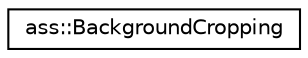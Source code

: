 digraph "Graphical Class Hierarchy"
{
 // LATEX_PDF_SIZE
  edge [fontname="Helvetica",fontsize="10",labelfontname="Helvetica",labelfontsize="10"];
  node [fontname="Helvetica",fontsize="10",shape=record];
  rankdir="LR";
  Node0 [label="ass::BackgroundCropping",height=0.2,width=0.4,color="black", fillcolor="white", style="filled",URL="$structass_1_1BackgroundCropping.html",tooltip="Controls background texture cropping by exact UV coordinates. Useful for texture atlases."];
}
